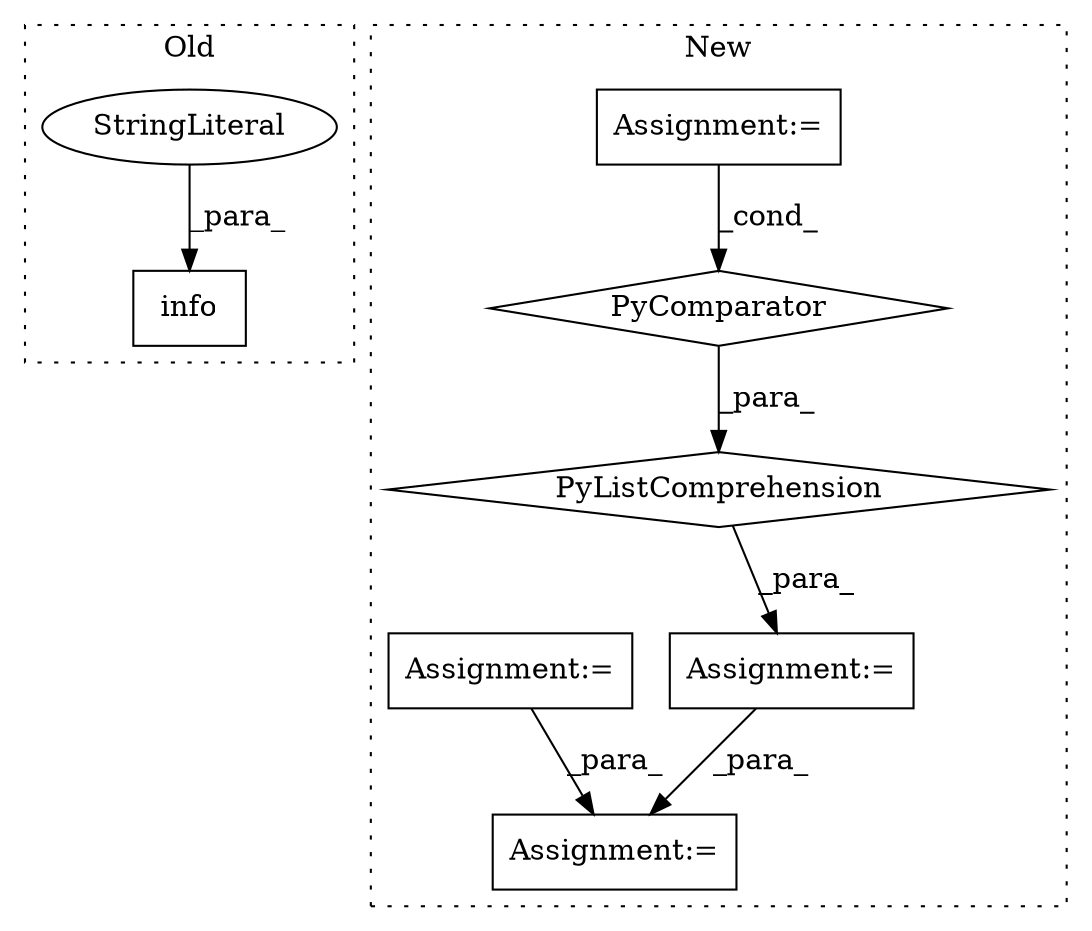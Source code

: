 digraph G {
subgraph cluster0 {
1 [label="info" a="32" s="3712,3739" l="5,1" shape="box"];
6 [label="StringLiteral" a="45" s="3717" l="22" shape="ellipse"];
label = "Old";
style="dotted";
}
subgraph cluster1 {
2 [label="PyComparator" a="113" s="4888" l="31" shape="diamond"];
3 [label="Assignment:=" a="7" s="4888" l="31" shape="box"];
4 [label="PyListComprehension" a="109" s="4808" l="119" shape="diamond"];
5 [label="Assignment:=" a="7" s="4790" l="18" shape="box"];
7 [label="Assignment:=" a="7" s="4940" l="2" shape="box"];
8 [label="Assignment:=" a="7" s="4408" l="1" shape="box"];
label = "New";
style="dotted";
}
2 -> 4 [label="_para_"];
3 -> 2 [label="_cond_"];
4 -> 5 [label="_para_"];
5 -> 7 [label="_para_"];
6 -> 1 [label="_para_"];
8 -> 7 [label="_para_"];
}